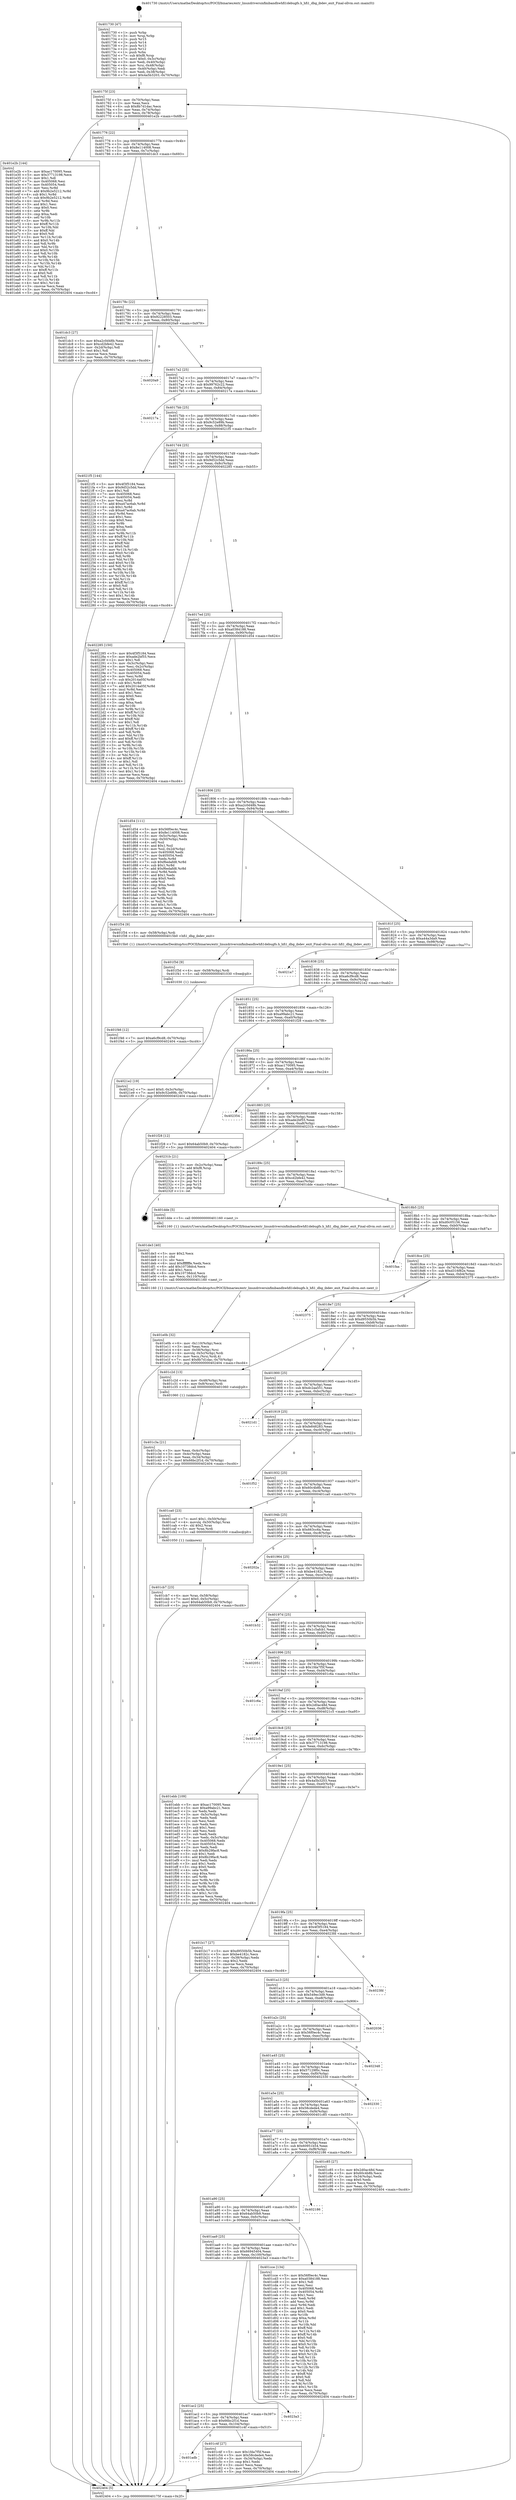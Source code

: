 digraph "0x401730" {
  label = "0x401730 (/mnt/c/Users/mathe/Desktop/tcc/POCII/binaries/extr_linuxdriversinfinibandhwhfi1debugfs.h_hfi1_dbg_ibdev_exit_Final-ollvm.out::main(0))"
  labelloc = "t"
  node[shape=record]

  Entry [label="",width=0.3,height=0.3,shape=circle,fillcolor=black,style=filled]
  "0x40175f" [label="{
     0x40175f [23]\l
     | [instrs]\l
     &nbsp;&nbsp;0x40175f \<+3\>: mov -0x70(%rbp),%eax\l
     &nbsp;&nbsp;0x401762 \<+2\>: mov %eax,%ecx\l
     &nbsp;&nbsp;0x401764 \<+6\>: sub $0x8b7d1dac,%ecx\l
     &nbsp;&nbsp;0x40176a \<+3\>: mov %eax,-0x74(%rbp)\l
     &nbsp;&nbsp;0x40176d \<+3\>: mov %ecx,-0x78(%rbp)\l
     &nbsp;&nbsp;0x401770 \<+6\>: je 0000000000401e2b \<main+0x6fb\>\l
  }"]
  "0x401e2b" [label="{
     0x401e2b [144]\l
     | [instrs]\l
     &nbsp;&nbsp;0x401e2b \<+5\>: mov $0xac170095,%eax\l
     &nbsp;&nbsp;0x401e30 \<+5\>: mov $0x37713198,%ecx\l
     &nbsp;&nbsp;0x401e35 \<+2\>: mov $0x1,%dl\l
     &nbsp;&nbsp;0x401e37 \<+7\>: mov 0x405068,%esi\l
     &nbsp;&nbsp;0x401e3e \<+7\>: mov 0x405054,%edi\l
     &nbsp;&nbsp;0x401e45 \<+3\>: mov %esi,%r8d\l
     &nbsp;&nbsp;0x401e48 \<+7\>: add $0x9b2e5212,%r8d\l
     &nbsp;&nbsp;0x401e4f \<+4\>: sub $0x1,%r8d\l
     &nbsp;&nbsp;0x401e53 \<+7\>: sub $0x9b2e5212,%r8d\l
     &nbsp;&nbsp;0x401e5a \<+4\>: imul %r8d,%esi\l
     &nbsp;&nbsp;0x401e5e \<+3\>: and $0x1,%esi\l
     &nbsp;&nbsp;0x401e61 \<+3\>: cmp $0x0,%esi\l
     &nbsp;&nbsp;0x401e64 \<+4\>: sete %r9b\l
     &nbsp;&nbsp;0x401e68 \<+3\>: cmp $0xa,%edi\l
     &nbsp;&nbsp;0x401e6b \<+4\>: setl %r10b\l
     &nbsp;&nbsp;0x401e6f \<+3\>: mov %r9b,%r11b\l
     &nbsp;&nbsp;0x401e72 \<+4\>: xor $0xff,%r11b\l
     &nbsp;&nbsp;0x401e76 \<+3\>: mov %r10b,%bl\l
     &nbsp;&nbsp;0x401e79 \<+3\>: xor $0xff,%bl\l
     &nbsp;&nbsp;0x401e7c \<+3\>: xor $0x0,%dl\l
     &nbsp;&nbsp;0x401e7f \<+3\>: mov %r11b,%r14b\l
     &nbsp;&nbsp;0x401e82 \<+4\>: and $0x0,%r14b\l
     &nbsp;&nbsp;0x401e86 \<+3\>: and %dl,%r9b\l
     &nbsp;&nbsp;0x401e89 \<+3\>: mov %bl,%r15b\l
     &nbsp;&nbsp;0x401e8c \<+4\>: and $0x0,%r15b\l
     &nbsp;&nbsp;0x401e90 \<+3\>: and %dl,%r10b\l
     &nbsp;&nbsp;0x401e93 \<+3\>: or %r9b,%r14b\l
     &nbsp;&nbsp;0x401e96 \<+3\>: or %r10b,%r15b\l
     &nbsp;&nbsp;0x401e99 \<+3\>: xor %r15b,%r14b\l
     &nbsp;&nbsp;0x401e9c \<+3\>: or %bl,%r11b\l
     &nbsp;&nbsp;0x401e9f \<+4\>: xor $0xff,%r11b\l
     &nbsp;&nbsp;0x401ea3 \<+3\>: or $0x0,%dl\l
     &nbsp;&nbsp;0x401ea6 \<+3\>: and %dl,%r11b\l
     &nbsp;&nbsp;0x401ea9 \<+3\>: or %r11b,%r14b\l
     &nbsp;&nbsp;0x401eac \<+4\>: test $0x1,%r14b\l
     &nbsp;&nbsp;0x401eb0 \<+3\>: cmovne %ecx,%eax\l
     &nbsp;&nbsp;0x401eb3 \<+3\>: mov %eax,-0x70(%rbp)\l
     &nbsp;&nbsp;0x401eb6 \<+5\>: jmp 0000000000402404 \<main+0xcd4\>\l
  }"]
  "0x401776" [label="{
     0x401776 [22]\l
     | [instrs]\l
     &nbsp;&nbsp;0x401776 \<+5\>: jmp 000000000040177b \<main+0x4b\>\l
     &nbsp;&nbsp;0x40177b \<+3\>: mov -0x74(%rbp),%eax\l
     &nbsp;&nbsp;0x40177e \<+5\>: sub $0x8e114008,%eax\l
     &nbsp;&nbsp;0x401783 \<+3\>: mov %eax,-0x7c(%rbp)\l
     &nbsp;&nbsp;0x401786 \<+6\>: je 0000000000401dc3 \<main+0x693\>\l
  }"]
  Exit [label="",width=0.3,height=0.3,shape=circle,fillcolor=black,style=filled,peripheries=2]
  "0x401dc3" [label="{
     0x401dc3 [27]\l
     | [instrs]\l
     &nbsp;&nbsp;0x401dc3 \<+5\>: mov $0xa2c0d48b,%eax\l
     &nbsp;&nbsp;0x401dc8 \<+5\>: mov $0xcd2bfe42,%ecx\l
     &nbsp;&nbsp;0x401dcd \<+3\>: mov -0x2d(%rbp),%dl\l
     &nbsp;&nbsp;0x401dd0 \<+3\>: test $0x1,%dl\l
     &nbsp;&nbsp;0x401dd3 \<+3\>: cmovne %ecx,%eax\l
     &nbsp;&nbsp;0x401dd6 \<+3\>: mov %eax,-0x70(%rbp)\l
     &nbsp;&nbsp;0x401dd9 \<+5\>: jmp 0000000000402404 \<main+0xcd4\>\l
  }"]
  "0x40178c" [label="{
     0x40178c [22]\l
     | [instrs]\l
     &nbsp;&nbsp;0x40178c \<+5\>: jmp 0000000000401791 \<main+0x61\>\l
     &nbsp;&nbsp;0x401791 \<+3\>: mov -0x74(%rbp),%eax\l
     &nbsp;&nbsp;0x401794 \<+5\>: sub $0x92228503,%eax\l
     &nbsp;&nbsp;0x401799 \<+3\>: mov %eax,-0x80(%rbp)\l
     &nbsp;&nbsp;0x40179c \<+6\>: je 00000000004020a9 \<main+0x979\>\l
  }"]
  "0x401f46" [label="{
     0x401f46 [12]\l
     | [instrs]\l
     &nbsp;&nbsp;0x401f46 \<+7\>: movl $0xa6cf9cd8,-0x70(%rbp)\l
     &nbsp;&nbsp;0x401f4d \<+5\>: jmp 0000000000402404 \<main+0xcd4\>\l
  }"]
  "0x4020a9" [label="{
     0x4020a9\l
  }", style=dashed]
  "0x4017a2" [label="{
     0x4017a2 [25]\l
     | [instrs]\l
     &nbsp;&nbsp;0x4017a2 \<+5\>: jmp 00000000004017a7 \<main+0x77\>\l
     &nbsp;&nbsp;0x4017a7 \<+3\>: mov -0x74(%rbp),%eax\l
     &nbsp;&nbsp;0x4017aa \<+5\>: sub $0x99762c22,%eax\l
     &nbsp;&nbsp;0x4017af \<+6\>: mov %eax,-0x84(%rbp)\l
     &nbsp;&nbsp;0x4017b5 \<+6\>: je 000000000040217a \<main+0xa4a\>\l
  }"]
  "0x401f3d" [label="{
     0x401f3d [9]\l
     | [instrs]\l
     &nbsp;&nbsp;0x401f3d \<+4\>: mov -0x58(%rbp),%rdi\l
     &nbsp;&nbsp;0x401f41 \<+5\>: call 0000000000401030 \<free@plt\>\l
     | [calls]\l
     &nbsp;&nbsp;0x401030 \{1\} (unknown)\l
  }"]
  "0x40217a" [label="{
     0x40217a\l
  }", style=dashed]
  "0x4017bb" [label="{
     0x4017bb [25]\l
     | [instrs]\l
     &nbsp;&nbsp;0x4017bb \<+5\>: jmp 00000000004017c0 \<main+0x90\>\l
     &nbsp;&nbsp;0x4017c0 \<+3\>: mov -0x74(%rbp),%eax\l
     &nbsp;&nbsp;0x4017c3 \<+5\>: sub $0x9c52e89b,%eax\l
     &nbsp;&nbsp;0x4017c8 \<+6\>: mov %eax,-0x88(%rbp)\l
     &nbsp;&nbsp;0x4017ce \<+6\>: je 00000000004021f5 \<main+0xac5\>\l
  }"]
  "0x401e0b" [label="{
     0x401e0b [32]\l
     | [instrs]\l
     &nbsp;&nbsp;0x401e0b \<+6\>: mov -0x110(%rbp),%ecx\l
     &nbsp;&nbsp;0x401e11 \<+3\>: imul %eax,%ecx\l
     &nbsp;&nbsp;0x401e14 \<+4\>: mov -0x58(%rbp),%rsi\l
     &nbsp;&nbsp;0x401e18 \<+4\>: movslq -0x5c(%rbp),%rdi\l
     &nbsp;&nbsp;0x401e1c \<+3\>: mov %ecx,(%rsi,%rdi,4)\l
     &nbsp;&nbsp;0x401e1f \<+7\>: movl $0x8b7d1dac,-0x70(%rbp)\l
     &nbsp;&nbsp;0x401e26 \<+5\>: jmp 0000000000402404 \<main+0xcd4\>\l
  }"]
  "0x4021f5" [label="{
     0x4021f5 [144]\l
     | [instrs]\l
     &nbsp;&nbsp;0x4021f5 \<+5\>: mov $0x4f3f5184,%eax\l
     &nbsp;&nbsp;0x4021fa \<+5\>: mov $0x9d52c5dd,%ecx\l
     &nbsp;&nbsp;0x4021ff \<+2\>: mov $0x1,%dl\l
     &nbsp;&nbsp;0x402201 \<+7\>: mov 0x405068,%esi\l
     &nbsp;&nbsp;0x402208 \<+7\>: mov 0x405054,%edi\l
     &nbsp;&nbsp;0x40220f \<+3\>: mov %esi,%r8d\l
     &nbsp;&nbsp;0x402212 \<+7\>: add $0xa47ac6ab,%r8d\l
     &nbsp;&nbsp;0x402219 \<+4\>: sub $0x1,%r8d\l
     &nbsp;&nbsp;0x40221d \<+7\>: sub $0xa47ac6ab,%r8d\l
     &nbsp;&nbsp;0x402224 \<+4\>: imul %r8d,%esi\l
     &nbsp;&nbsp;0x402228 \<+3\>: and $0x1,%esi\l
     &nbsp;&nbsp;0x40222b \<+3\>: cmp $0x0,%esi\l
     &nbsp;&nbsp;0x40222e \<+4\>: sete %r9b\l
     &nbsp;&nbsp;0x402232 \<+3\>: cmp $0xa,%edi\l
     &nbsp;&nbsp;0x402235 \<+4\>: setl %r10b\l
     &nbsp;&nbsp;0x402239 \<+3\>: mov %r9b,%r11b\l
     &nbsp;&nbsp;0x40223c \<+4\>: xor $0xff,%r11b\l
     &nbsp;&nbsp;0x402240 \<+3\>: mov %r10b,%bl\l
     &nbsp;&nbsp;0x402243 \<+3\>: xor $0xff,%bl\l
     &nbsp;&nbsp;0x402246 \<+3\>: xor $0x0,%dl\l
     &nbsp;&nbsp;0x402249 \<+3\>: mov %r11b,%r14b\l
     &nbsp;&nbsp;0x40224c \<+4\>: and $0x0,%r14b\l
     &nbsp;&nbsp;0x402250 \<+3\>: and %dl,%r9b\l
     &nbsp;&nbsp;0x402253 \<+3\>: mov %bl,%r15b\l
     &nbsp;&nbsp;0x402256 \<+4\>: and $0x0,%r15b\l
     &nbsp;&nbsp;0x40225a \<+3\>: and %dl,%r10b\l
     &nbsp;&nbsp;0x40225d \<+3\>: or %r9b,%r14b\l
     &nbsp;&nbsp;0x402260 \<+3\>: or %r10b,%r15b\l
     &nbsp;&nbsp;0x402263 \<+3\>: xor %r15b,%r14b\l
     &nbsp;&nbsp;0x402266 \<+3\>: or %bl,%r11b\l
     &nbsp;&nbsp;0x402269 \<+4\>: xor $0xff,%r11b\l
     &nbsp;&nbsp;0x40226d \<+3\>: or $0x0,%dl\l
     &nbsp;&nbsp;0x402270 \<+3\>: and %dl,%r11b\l
     &nbsp;&nbsp;0x402273 \<+3\>: or %r11b,%r14b\l
     &nbsp;&nbsp;0x402276 \<+4\>: test $0x1,%r14b\l
     &nbsp;&nbsp;0x40227a \<+3\>: cmovne %ecx,%eax\l
     &nbsp;&nbsp;0x40227d \<+3\>: mov %eax,-0x70(%rbp)\l
     &nbsp;&nbsp;0x402280 \<+5\>: jmp 0000000000402404 \<main+0xcd4\>\l
  }"]
  "0x4017d4" [label="{
     0x4017d4 [25]\l
     | [instrs]\l
     &nbsp;&nbsp;0x4017d4 \<+5\>: jmp 00000000004017d9 \<main+0xa9\>\l
     &nbsp;&nbsp;0x4017d9 \<+3\>: mov -0x74(%rbp),%eax\l
     &nbsp;&nbsp;0x4017dc \<+5\>: sub $0x9d52c5dd,%eax\l
     &nbsp;&nbsp;0x4017e1 \<+6\>: mov %eax,-0x8c(%rbp)\l
     &nbsp;&nbsp;0x4017e7 \<+6\>: je 0000000000402285 \<main+0xb55\>\l
  }"]
  "0x401de3" [label="{
     0x401de3 [40]\l
     | [instrs]\l
     &nbsp;&nbsp;0x401de3 \<+5\>: mov $0x2,%ecx\l
     &nbsp;&nbsp;0x401de8 \<+1\>: cltd\l
     &nbsp;&nbsp;0x401de9 \<+2\>: idiv %ecx\l
     &nbsp;&nbsp;0x401deb \<+6\>: imul $0xfffffffe,%edx,%ecx\l
     &nbsp;&nbsp;0x401df1 \<+6\>: add $0x10738dcd,%ecx\l
     &nbsp;&nbsp;0x401df7 \<+3\>: add $0x1,%ecx\l
     &nbsp;&nbsp;0x401dfa \<+6\>: sub $0x10738dcd,%ecx\l
     &nbsp;&nbsp;0x401e00 \<+6\>: mov %ecx,-0x110(%rbp)\l
     &nbsp;&nbsp;0x401e06 \<+5\>: call 0000000000401160 \<next_i\>\l
     | [calls]\l
     &nbsp;&nbsp;0x401160 \{1\} (/mnt/c/Users/mathe/Desktop/tcc/POCII/binaries/extr_linuxdriversinfinibandhwhfi1debugfs.h_hfi1_dbg_ibdev_exit_Final-ollvm.out::next_i)\l
  }"]
  "0x402285" [label="{
     0x402285 [150]\l
     | [instrs]\l
     &nbsp;&nbsp;0x402285 \<+5\>: mov $0x4f3f5184,%eax\l
     &nbsp;&nbsp;0x40228a \<+5\>: mov $0xade2bf55,%ecx\l
     &nbsp;&nbsp;0x40228f \<+2\>: mov $0x1,%dl\l
     &nbsp;&nbsp;0x402291 \<+3\>: mov -0x3c(%rbp),%esi\l
     &nbsp;&nbsp;0x402294 \<+3\>: mov %esi,-0x2c(%rbp)\l
     &nbsp;&nbsp;0x402297 \<+7\>: mov 0x405068,%esi\l
     &nbsp;&nbsp;0x40229e \<+7\>: mov 0x405054,%edi\l
     &nbsp;&nbsp;0x4022a5 \<+3\>: mov %esi,%r8d\l
     &nbsp;&nbsp;0x4022a8 \<+7\>: sub $0x2014a05f,%r8d\l
     &nbsp;&nbsp;0x4022af \<+4\>: sub $0x1,%r8d\l
     &nbsp;&nbsp;0x4022b3 \<+7\>: add $0x2014a05f,%r8d\l
     &nbsp;&nbsp;0x4022ba \<+4\>: imul %r8d,%esi\l
     &nbsp;&nbsp;0x4022be \<+3\>: and $0x1,%esi\l
     &nbsp;&nbsp;0x4022c1 \<+3\>: cmp $0x0,%esi\l
     &nbsp;&nbsp;0x4022c4 \<+4\>: sete %r9b\l
     &nbsp;&nbsp;0x4022c8 \<+3\>: cmp $0xa,%edi\l
     &nbsp;&nbsp;0x4022cb \<+4\>: setl %r10b\l
     &nbsp;&nbsp;0x4022cf \<+3\>: mov %r9b,%r11b\l
     &nbsp;&nbsp;0x4022d2 \<+4\>: xor $0xff,%r11b\l
     &nbsp;&nbsp;0x4022d6 \<+3\>: mov %r10b,%bl\l
     &nbsp;&nbsp;0x4022d9 \<+3\>: xor $0xff,%bl\l
     &nbsp;&nbsp;0x4022dc \<+3\>: xor $0x1,%dl\l
     &nbsp;&nbsp;0x4022df \<+3\>: mov %r11b,%r14b\l
     &nbsp;&nbsp;0x4022e2 \<+4\>: and $0xff,%r14b\l
     &nbsp;&nbsp;0x4022e6 \<+3\>: and %dl,%r9b\l
     &nbsp;&nbsp;0x4022e9 \<+3\>: mov %bl,%r15b\l
     &nbsp;&nbsp;0x4022ec \<+4\>: and $0xff,%r15b\l
     &nbsp;&nbsp;0x4022f0 \<+3\>: and %dl,%r10b\l
     &nbsp;&nbsp;0x4022f3 \<+3\>: or %r9b,%r14b\l
     &nbsp;&nbsp;0x4022f6 \<+3\>: or %r10b,%r15b\l
     &nbsp;&nbsp;0x4022f9 \<+3\>: xor %r15b,%r14b\l
     &nbsp;&nbsp;0x4022fc \<+3\>: or %bl,%r11b\l
     &nbsp;&nbsp;0x4022ff \<+4\>: xor $0xff,%r11b\l
     &nbsp;&nbsp;0x402303 \<+3\>: or $0x1,%dl\l
     &nbsp;&nbsp;0x402306 \<+3\>: and %dl,%r11b\l
     &nbsp;&nbsp;0x402309 \<+3\>: or %r11b,%r14b\l
     &nbsp;&nbsp;0x40230c \<+4\>: test $0x1,%r14b\l
     &nbsp;&nbsp;0x402310 \<+3\>: cmovne %ecx,%eax\l
     &nbsp;&nbsp;0x402313 \<+3\>: mov %eax,-0x70(%rbp)\l
     &nbsp;&nbsp;0x402316 \<+5\>: jmp 0000000000402404 \<main+0xcd4\>\l
  }"]
  "0x4017ed" [label="{
     0x4017ed [25]\l
     | [instrs]\l
     &nbsp;&nbsp;0x4017ed \<+5\>: jmp 00000000004017f2 \<main+0xc2\>\l
     &nbsp;&nbsp;0x4017f2 \<+3\>: mov -0x74(%rbp),%eax\l
     &nbsp;&nbsp;0x4017f5 \<+5\>: sub $0xa0384188,%eax\l
     &nbsp;&nbsp;0x4017fa \<+6\>: mov %eax,-0x90(%rbp)\l
     &nbsp;&nbsp;0x401800 \<+6\>: je 0000000000401d54 \<main+0x624\>\l
  }"]
  "0x401cb7" [label="{
     0x401cb7 [23]\l
     | [instrs]\l
     &nbsp;&nbsp;0x401cb7 \<+4\>: mov %rax,-0x58(%rbp)\l
     &nbsp;&nbsp;0x401cbb \<+7\>: movl $0x0,-0x5c(%rbp)\l
     &nbsp;&nbsp;0x401cc2 \<+7\>: movl $0x64ab50b9,-0x70(%rbp)\l
     &nbsp;&nbsp;0x401cc9 \<+5\>: jmp 0000000000402404 \<main+0xcd4\>\l
  }"]
  "0x401d54" [label="{
     0x401d54 [111]\l
     | [instrs]\l
     &nbsp;&nbsp;0x401d54 \<+5\>: mov $0x56f0ec4c,%eax\l
     &nbsp;&nbsp;0x401d59 \<+5\>: mov $0x8e114008,%ecx\l
     &nbsp;&nbsp;0x401d5e \<+3\>: mov -0x5c(%rbp),%edx\l
     &nbsp;&nbsp;0x401d61 \<+3\>: cmp -0x50(%rbp),%edx\l
     &nbsp;&nbsp;0x401d64 \<+4\>: setl %sil\l
     &nbsp;&nbsp;0x401d68 \<+4\>: and $0x1,%sil\l
     &nbsp;&nbsp;0x401d6c \<+4\>: mov %sil,-0x2d(%rbp)\l
     &nbsp;&nbsp;0x401d70 \<+7\>: mov 0x405068,%edx\l
     &nbsp;&nbsp;0x401d77 \<+7\>: mov 0x405054,%edi\l
     &nbsp;&nbsp;0x401d7e \<+3\>: mov %edx,%r8d\l
     &nbsp;&nbsp;0x401d81 \<+7\>: sub $0xf6edafd8,%r8d\l
     &nbsp;&nbsp;0x401d88 \<+4\>: sub $0x1,%r8d\l
     &nbsp;&nbsp;0x401d8c \<+7\>: add $0xf6edafd8,%r8d\l
     &nbsp;&nbsp;0x401d93 \<+4\>: imul %r8d,%edx\l
     &nbsp;&nbsp;0x401d97 \<+3\>: and $0x1,%edx\l
     &nbsp;&nbsp;0x401d9a \<+3\>: cmp $0x0,%edx\l
     &nbsp;&nbsp;0x401d9d \<+4\>: sete %sil\l
     &nbsp;&nbsp;0x401da1 \<+3\>: cmp $0xa,%edi\l
     &nbsp;&nbsp;0x401da4 \<+4\>: setl %r9b\l
     &nbsp;&nbsp;0x401da8 \<+3\>: mov %sil,%r10b\l
     &nbsp;&nbsp;0x401dab \<+3\>: and %r9b,%r10b\l
     &nbsp;&nbsp;0x401dae \<+3\>: xor %r9b,%sil\l
     &nbsp;&nbsp;0x401db1 \<+3\>: or %sil,%r10b\l
     &nbsp;&nbsp;0x401db4 \<+4\>: test $0x1,%r10b\l
     &nbsp;&nbsp;0x401db8 \<+3\>: cmovne %ecx,%eax\l
     &nbsp;&nbsp;0x401dbb \<+3\>: mov %eax,-0x70(%rbp)\l
     &nbsp;&nbsp;0x401dbe \<+5\>: jmp 0000000000402404 \<main+0xcd4\>\l
  }"]
  "0x401806" [label="{
     0x401806 [25]\l
     | [instrs]\l
     &nbsp;&nbsp;0x401806 \<+5\>: jmp 000000000040180b \<main+0xdb\>\l
     &nbsp;&nbsp;0x40180b \<+3\>: mov -0x74(%rbp),%eax\l
     &nbsp;&nbsp;0x40180e \<+5\>: sub $0xa2c0d48b,%eax\l
     &nbsp;&nbsp;0x401813 \<+6\>: mov %eax,-0x94(%rbp)\l
     &nbsp;&nbsp;0x401819 \<+6\>: je 0000000000401f34 \<main+0x804\>\l
  }"]
  "0x401adb" [label="{
     0x401adb\l
  }", style=dashed]
  "0x401f34" [label="{
     0x401f34 [9]\l
     | [instrs]\l
     &nbsp;&nbsp;0x401f34 \<+4\>: mov -0x58(%rbp),%rdi\l
     &nbsp;&nbsp;0x401f38 \<+5\>: call 00000000004015b0 \<hfi1_dbg_ibdev_exit\>\l
     | [calls]\l
     &nbsp;&nbsp;0x4015b0 \{1\} (/mnt/c/Users/mathe/Desktop/tcc/POCII/binaries/extr_linuxdriversinfinibandhwhfi1debugfs.h_hfi1_dbg_ibdev_exit_Final-ollvm.out::hfi1_dbg_ibdev_exit)\l
  }"]
  "0x40181f" [label="{
     0x40181f [25]\l
     | [instrs]\l
     &nbsp;&nbsp;0x40181f \<+5\>: jmp 0000000000401824 \<main+0xf4\>\l
     &nbsp;&nbsp;0x401824 \<+3\>: mov -0x74(%rbp),%eax\l
     &nbsp;&nbsp;0x401827 \<+5\>: sub $0xa44a3da9,%eax\l
     &nbsp;&nbsp;0x40182c \<+6\>: mov %eax,-0x98(%rbp)\l
     &nbsp;&nbsp;0x401832 \<+6\>: je 00000000004021a7 \<main+0xa77\>\l
  }"]
  "0x401c4f" [label="{
     0x401c4f [27]\l
     | [instrs]\l
     &nbsp;&nbsp;0x401c4f \<+5\>: mov $0x1fda7f5f,%eax\l
     &nbsp;&nbsp;0x401c54 \<+5\>: mov $0x58cdede4,%ecx\l
     &nbsp;&nbsp;0x401c59 \<+3\>: mov -0x34(%rbp),%edx\l
     &nbsp;&nbsp;0x401c5c \<+3\>: cmp $0x1,%edx\l
     &nbsp;&nbsp;0x401c5f \<+3\>: cmovl %ecx,%eax\l
     &nbsp;&nbsp;0x401c62 \<+3\>: mov %eax,-0x70(%rbp)\l
     &nbsp;&nbsp;0x401c65 \<+5\>: jmp 0000000000402404 \<main+0xcd4\>\l
  }"]
  "0x4021a7" [label="{
     0x4021a7\l
  }", style=dashed]
  "0x401838" [label="{
     0x401838 [25]\l
     | [instrs]\l
     &nbsp;&nbsp;0x401838 \<+5\>: jmp 000000000040183d \<main+0x10d\>\l
     &nbsp;&nbsp;0x40183d \<+3\>: mov -0x74(%rbp),%eax\l
     &nbsp;&nbsp;0x401840 \<+5\>: sub $0xa6cf9cd8,%eax\l
     &nbsp;&nbsp;0x401845 \<+6\>: mov %eax,-0x9c(%rbp)\l
     &nbsp;&nbsp;0x40184b \<+6\>: je 00000000004021e2 \<main+0xab2\>\l
  }"]
  "0x401ac2" [label="{
     0x401ac2 [25]\l
     | [instrs]\l
     &nbsp;&nbsp;0x401ac2 \<+5\>: jmp 0000000000401ac7 \<main+0x397\>\l
     &nbsp;&nbsp;0x401ac7 \<+3\>: mov -0x74(%rbp),%eax\l
     &nbsp;&nbsp;0x401aca \<+5\>: sub $0x66bc2f1d,%eax\l
     &nbsp;&nbsp;0x401acf \<+6\>: mov %eax,-0x104(%rbp)\l
     &nbsp;&nbsp;0x401ad5 \<+6\>: je 0000000000401c4f \<main+0x51f\>\l
  }"]
  "0x4021e2" [label="{
     0x4021e2 [19]\l
     | [instrs]\l
     &nbsp;&nbsp;0x4021e2 \<+7\>: movl $0x0,-0x3c(%rbp)\l
     &nbsp;&nbsp;0x4021e9 \<+7\>: movl $0x9c52e89b,-0x70(%rbp)\l
     &nbsp;&nbsp;0x4021f0 \<+5\>: jmp 0000000000402404 \<main+0xcd4\>\l
  }"]
  "0x401851" [label="{
     0x401851 [25]\l
     | [instrs]\l
     &nbsp;&nbsp;0x401851 \<+5\>: jmp 0000000000401856 \<main+0x126\>\l
     &nbsp;&nbsp;0x401856 \<+3\>: mov -0x74(%rbp),%eax\l
     &nbsp;&nbsp;0x401859 \<+5\>: sub $0xa99abc21,%eax\l
     &nbsp;&nbsp;0x40185e \<+6\>: mov %eax,-0xa0(%rbp)\l
     &nbsp;&nbsp;0x401864 \<+6\>: je 0000000000401f28 \<main+0x7f8\>\l
  }"]
  "0x4023a3" [label="{
     0x4023a3\l
  }", style=dashed]
  "0x401f28" [label="{
     0x401f28 [12]\l
     | [instrs]\l
     &nbsp;&nbsp;0x401f28 \<+7\>: movl $0x64ab50b9,-0x70(%rbp)\l
     &nbsp;&nbsp;0x401f2f \<+5\>: jmp 0000000000402404 \<main+0xcd4\>\l
  }"]
  "0x40186a" [label="{
     0x40186a [25]\l
     | [instrs]\l
     &nbsp;&nbsp;0x40186a \<+5\>: jmp 000000000040186f \<main+0x13f\>\l
     &nbsp;&nbsp;0x40186f \<+3\>: mov -0x74(%rbp),%eax\l
     &nbsp;&nbsp;0x401872 \<+5\>: sub $0xac170095,%eax\l
     &nbsp;&nbsp;0x401877 \<+6\>: mov %eax,-0xa4(%rbp)\l
     &nbsp;&nbsp;0x40187d \<+6\>: je 0000000000402354 \<main+0xc24\>\l
  }"]
  "0x401aa9" [label="{
     0x401aa9 [25]\l
     | [instrs]\l
     &nbsp;&nbsp;0x401aa9 \<+5\>: jmp 0000000000401aae \<main+0x37e\>\l
     &nbsp;&nbsp;0x401aae \<+3\>: mov -0x74(%rbp),%eax\l
     &nbsp;&nbsp;0x401ab1 \<+5\>: sub $0x66945404,%eax\l
     &nbsp;&nbsp;0x401ab6 \<+6\>: mov %eax,-0x100(%rbp)\l
     &nbsp;&nbsp;0x401abc \<+6\>: je 00000000004023a3 \<main+0xc73\>\l
  }"]
  "0x402354" [label="{
     0x402354\l
  }", style=dashed]
  "0x401883" [label="{
     0x401883 [25]\l
     | [instrs]\l
     &nbsp;&nbsp;0x401883 \<+5\>: jmp 0000000000401888 \<main+0x158\>\l
     &nbsp;&nbsp;0x401888 \<+3\>: mov -0x74(%rbp),%eax\l
     &nbsp;&nbsp;0x40188b \<+5\>: sub $0xade2bf55,%eax\l
     &nbsp;&nbsp;0x401890 \<+6\>: mov %eax,-0xa8(%rbp)\l
     &nbsp;&nbsp;0x401896 \<+6\>: je 000000000040231b \<main+0xbeb\>\l
  }"]
  "0x401cce" [label="{
     0x401cce [134]\l
     | [instrs]\l
     &nbsp;&nbsp;0x401cce \<+5\>: mov $0x56f0ec4c,%eax\l
     &nbsp;&nbsp;0x401cd3 \<+5\>: mov $0xa0384188,%ecx\l
     &nbsp;&nbsp;0x401cd8 \<+2\>: mov $0x1,%dl\l
     &nbsp;&nbsp;0x401cda \<+2\>: xor %esi,%esi\l
     &nbsp;&nbsp;0x401cdc \<+7\>: mov 0x405068,%edi\l
     &nbsp;&nbsp;0x401ce3 \<+8\>: mov 0x405054,%r8d\l
     &nbsp;&nbsp;0x401ceb \<+3\>: sub $0x1,%esi\l
     &nbsp;&nbsp;0x401cee \<+3\>: mov %edi,%r9d\l
     &nbsp;&nbsp;0x401cf1 \<+3\>: add %esi,%r9d\l
     &nbsp;&nbsp;0x401cf4 \<+4\>: imul %r9d,%edi\l
     &nbsp;&nbsp;0x401cf8 \<+3\>: and $0x1,%edi\l
     &nbsp;&nbsp;0x401cfb \<+3\>: cmp $0x0,%edi\l
     &nbsp;&nbsp;0x401cfe \<+4\>: sete %r10b\l
     &nbsp;&nbsp;0x401d02 \<+4\>: cmp $0xa,%r8d\l
     &nbsp;&nbsp;0x401d06 \<+4\>: setl %r11b\l
     &nbsp;&nbsp;0x401d0a \<+3\>: mov %r10b,%bl\l
     &nbsp;&nbsp;0x401d0d \<+3\>: xor $0xff,%bl\l
     &nbsp;&nbsp;0x401d10 \<+3\>: mov %r11b,%r14b\l
     &nbsp;&nbsp;0x401d13 \<+4\>: xor $0xff,%r14b\l
     &nbsp;&nbsp;0x401d17 \<+3\>: xor $0x0,%dl\l
     &nbsp;&nbsp;0x401d1a \<+3\>: mov %bl,%r15b\l
     &nbsp;&nbsp;0x401d1d \<+4\>: and $0x0,%r15b\l
     &nbsp;&nbsp;0x401d21 \<+3\>: and %dl,%r10b\l
     &nbsp;&nbsp;0x401d24 \<+3\>: mov %r14b,%r12b\l
     &nbsp;&nbsp;0x401d27 \<+4\>: and $0x0,%r12b\l
     &nbsp;&nbsp;0x401d2b \<+3\>: and %dl,%r11b\l
     &nbsp;&nbsp;0x401d2e \<+3\>: or %r10b,%r15b\l
     &nbsp;&nbsp;0x401d31 \<+3\>: or %r11b,%r12b\l
     &nbsp;&nbsp;0x401d34 \<+3\>: xor %r12b,%r15b\l
     &nbsp;&nbsp;0x401d37 \<+3\>: or %r14b,%bl\l
     &nbsp;&nbsp;0x401d3a \<+3\>: xor $0xff,%bl\l
     &nbsp;&nbsp;0x401d3d \<+3\>: or $0x0,%dl\l
     &nbsp;&nbsp;0x401d40 \<+2\>: and %dl,%bl\l
     &nbsp;&nbsp;0x401d42 \<+3\>: or %bl,%r15b\l
     &nbsp;&nbsp;0x401d45 \<+4\>: test $0x1,%r15b\l
     &nbsp;&nbsp;0x401d49 \<+3\>: cmovne %ecx,%eax\l
     &nbsp;&nbsp;0x401d4c \<+3\>: mov %eax,-0x70(%rbp)\l
     &nbsp;&nbsp;0x401d4f \<+5\>: jmp 0000000000402404 \<main+0xcd4\>\l
  }"]
  "0x40231b" [label="{
     0x40231b [21]\l
     | [instrs]\l
     &nbsp;&nbsp;0x40231b \<+3\>: mov -0x2c(%rbp),%eax\l
     &nbsp;&nbsp;0x40231e \<+7\>: add $0xf8,%rsp\l
     &nbsp;&nbsp;0x402325 \<+1\>: pop %rbx\l
     &nbsp;&nbsp;0x402326 \<+2\>: pop %r12\l
     &nbsp;&nbsp;0x402328 \<+2\>: pop %r13\l
     &nbsp;&nbsp;0x40232a \<+2\>: pop %r14\l
     &nbsp;&nbsp;0x40232c \<+2\>: pop %r15\l
     &nbsp;&nbsp;0x40232e \<+1\>: pop %rbp\l
     &nbsp;&nbsp;0x40232f \<+1\>: ret\l
  }"]
  "0x40189c" [label="{
     0x40189c [25]\l
     | [instrs]\l
     &nbsp;&nbsp;0x40189c \<+5\>: jmp 00000000004018a1 \<main+0x171\>\l
     &nbsp;&nbsp;0x4018a1 \<+3\>: mov -0x74(%rbp),%eax\l
     &nbsp;&nbsp;0x4018a4 \<+5\>: sub $0xcd2bfe42,%eax\l
     &nbsp;&nbsp;0x4018a9 \<+6\>: mov %eax,-0xac(%rbp)\l
     &nbsp;&nbsp;0x4018af \<+6\>: je 0000000000401dde \<main+0x6ae\>\l
  }"]
  "0x401a90" [label="{
     0x401a90 [25]\l
     | [instrs]\l
     &nbsp;&nbsp;0x401a90 \<+5\>: jmp 0000000000401a95 \<main+0x365\>\l
     &nbsp;&nbsp;0x401a95 \<+3\>: mov -0x74(%rbp),%eax\l
     &nbsp;&nbsp;0x401a98 \<+5\>: sub $0x64ab50b9,%eax\l
     &nbsp;&nbsp;0x401a9d \<+6\>: mov %eax,-0xfc(%rbp)\l
     &nbsp;&nbsp;0x401aa3 \<+6\>: je 0000000000401cce \<main+0x59e\>\l
  }"]
  "0x401dde" [label="{
     0x401dde [5]\l
     | [instrs]\l
     &nbsp;&nbsp;0x401dde \<+5\>: call 0000000000401160 \<next_i\>\l
     | [calls]\l
     &nbsp;&nbsp;0x401160 \{1\} (/mnt/c/Users/mathe/Desktop/tcc/POCII/binaries/extr_linuxdriversinfinibandhwhfi1debugfs.h_hfi1_dbg_ibdev_exit_Final-ollvm.out::next_i)\l
  }"]
  "0x4018b5" [label="{
     0x4018b5 [25]\l
     | [instrs]\l
     &nbsp;&nbsp;0x4018b5 \<+5\>: jmp 00000000004018ba \<main+0x18a\>\l
     &nbsp;&nbsp;0x4018ba \<+3\>: mov -0x74(%rbp),%eax\l
     &nbsp;&nbsp;0x4018bd \<+5\>: sub $0xd0c05156,%eax\l
     &nbsp;&nbsp;0x4018c2 \<+6\>: mov %eax,-0xb0(%rbp)\l
     &nbsp;&nbsp;0x4018c8 \<+6\>: je 0000000000401faa \<main+0x87a\>\l
  }"]
  "0x402186" [label="{
     0x402186\l
  }", style=dashed]
  "0x401faa" [label="{
     0x401faa\l
  }", style=dashed]
  "0x4018ce" [label="{
     0x4018ce [25]\l
     | [instrs]\l
     &nbsp;&nbsp;0x4018ce \<+5\>: jmp 00000000004018d3 \<main+0x1a3\>\l
     &nbsp;&nbsp;0x4018d3 \<+3\>: mov -0x74(%rbp),%eax\l
     &nbsp;&nbsp;0x4018d6 \<+5\>: sub $0xd316f82e,%eax\l
     &nbsp;&nbsp;0x4018db \<+6\>: mov %eax,-0xb4(%rbp)\l
     &nbsp;&nbsp;0x4018e1 \<+6\>: je 0000000000402375 \<main+0xc45\>\l
  }"]
  "0x401a77" [label="{
     0x401a77 [25]\l
     | [instrs]\l
     &nbsp;&nbsp;0x401a77 \<+5\>: jmp 0000000000401a7c \<main+0x34c\>\l
     &nbsp;&nbsp;0x401a7c \<+3\>: mov -0x74(%rbp),%eax\l
     &nbsp;&nbsp;0x401a7f \<+5\>: sub $0x60951b54,%eax\l
     &nbsp;&nbsp;0x401a84 \<+6\>: mov %eax,-0xf8(%rbp)\l
     &nbsp;&nbsp;0x401a8a \<+6\>: je 0000000000402186 \<main+0xa56\>\l
  }"]
  "0x402375" [label="{
     0x402375\l
  }", style=dashed]
  "0x4018e7" [label="{
     0x4018e7 [25]\l
     | [instrs]\l
     &nbsp;&nbsp;0x4018e7 \<+5\>: jmp 00000000004018ec \<main+0x1bc\>\l
     &nbsp;&nbsp;0x4018ec \<+3\>: mov -0x74(%rbp),%eax\l
     &nbsp;&nbsp;0x4018ef \<+5\>: sub $0xd9550b5b,%eax\l
     &nbsp;&nbsp;0x4018f4 \<+6\>: mov %eax,-0xb8(%rbp)\l
     &nbsp;&nbsp;0x4018fa \<+6\>: je 0000000000401c2d \<main+0x4fd\>\l
  }"]
  "0x401c85" [label="{
     0x401c85 [27]\l
     | [instrs]\l
     &nbsp;&nbsp;0x401c85 \<+5\>: mov $0x2d0ac48d,%eax\l
     &nbsp;&nbsp;0x401c8a \<+5\>: mov $0x60c4b8b,%ecx\l
     &nbsp;&nbsp;0x401c8f \<+3\>: mov -0x34(%rbp),%edx\l
     &nbsp;&nbsp;0x401c92 \<+3\>: cmp $0x0,%edx\l
     &nbsp;&nbsp;0x401c95 \<+3\>: cmove %ecx,%eax\l
     &nbsp;&nbsp;0x401c98 \<+3\>: mov %eax,-0x70(%rbp)\l
     &nbsp;&nbsp;0x401c9b \<+5\>: jmp 0000000000402404 \<main+0xcd4\>\l
  }"]
  "0x401c2d" [label="{
     0x401c2d [13]\l
     | [instrs]\l
     &nbsp;&nbsp;0x401c2d \<+4\>: mov -0x48(%rbp),%rax\l
     &nbsp;&nbsp;0x401c31 \<+4\>: mov 0x8(%rax),%rdi\l
     &nbsp;&nbsp;0x401c35 \<+5\>: call 0000000000401060 \<atoi@plt\>\l
     | [calls]\l
     &nbsp;&nbsp;0x401060 \{1\} (unknown)\l
  }"]
  "0x401900" [label="{
     0x401900 [25]\l
     | [instrs]\l
     &nbsp;&nbsp;0x401900 \<+5\>: jmp 0000000000401905 \<main+0x1d5\>\l
     &nbsp;&nbsp;0x401905 \<+3\>: mov -0x74(%rbp),%eax\l
     &nbsp;&nbsp;0x401908 \<+5\>: sub $0xdc2aa551,%eax\l
     &nbsp;&nbsp;0x40190d \<+6\>: mov %eax,-0xbc(%rbp)\l
     &nbsp;&nbsp;0x401913 \<+6\>: je 00000000004021d1 \<main+0xaa1\>\l
  }"]
  "0x401a5e" [label="{
     0x401a5e [25]\l
     | [instrs]\l
     &nbsp;&nbsp;0x401a5e \<+5\>: jmp 0000000000401a63 \<main+0x333\>\l
     &nbsp;&nbsp;0x401a63 \<+3\>: mov -0x74(%rbp),%eax\l
     &nbsp;&nbsp;0x401a66 \<+5\>: sub $0x58cdede4,%eax\l
     &nbsp;&nbsp;0x401a6b \<+6\>: mov %eax,-0xf4(%rbp)\l
     &nbsp;&nbsp;0x401a71 \<+6\>: je 0000000000401c85 \<main+0x555\>\l
  }"]
  "0x4021d1" [label="{
     0x4021d1\l
  }", style=dashed]
  "0x401919" [label="{
     0x401919 [25]\l
     | [instrs]\l
     &nbsp;&nbsp;0x401919 \<+5\>: jmp 000000000040191e \<main+0x1ee\>\l
     &nbsp;&nbsp;0x40191e \<+3\>: mov -0x74(%rbp),%eax\l
     &nbsp;&nbsp;0x401921 \<+5\>: sub $0xfe848283,%eax\l
     &nbsp;&nbsp;0x401926 \<+6\>: mov %eax,-0xc0(%rbp)\l
     &nbsp;&nbsp;0x40192c \<+6\>: je 0000000000401f52 \<main+0x822\>\l
  }"]
  "0x402330" [label="{
     0x402330\l
  }", style=dashed]
  "0x401f52" [label="{
     0x401f52\l
  }", style=dashed]
  "0x401932" [label="{
     0x401932 [25]\l
     | [instrs]\l
     &nbsp;&nbsp;0x401932 \<+5\>: jmp 0000000000401937 \<main+0x207\>\l
     &nbsp;&nbsp;0x401937 \<+3\>: mov -0x74(%rbp),%eax\l
     &nbsp;&nbsp;0x40193a \<+5\>: sub $0x60c4b8b,%eax\l
     &nbsp;&nbsp;0x40193f \<+6\>: mov %eax,-0xc4(%rbp)\l
     &nbsp;&nbsp;0x401945 \<+6\>: je 0000000000401ca0 \<main+0x570\>\l
  }"]
  "0x401a45" [label="{
     0x401a45 [25]\l
     | [instrs]\l
     &nbsp;&nbsp;0x401a45 \<+5\>: jmp 0000000000401a4a \<main+0x31a\>\l
     &nbsp;&nbsp;0x401a4a \<+3\>: mov -0x74(%rbp),%eax\l
     &nbsp;&nbsp;0x401a4d \<+5\>: sub $0x57129f0c,%eax\l
     &nbsp;&nbsp;0x401a52 \<+6\>: mov %eax,-0xf0(%rbp)\l
     &nbsp;&nbsp;0x401a58 \<+6\>: je 0000000000402330 \<main+0xc00\>\l
  }"]
  "0x401ca0" [label="{
     0x401ca0 [23]\l
     | [instrs]\l
     &nbsp;&nbsp;0x401ca0 \<+7\>: movl $0x1,-0x50(%rbp)\l
     &nbsp;&nbsp;0x401ca7 \<+4\>: movslq -0x50(%rbp),%rax\l
     &nbsp;&nbsp;0x401cab \<+4\>: shl $0x2,%rax\l
     &nbsp;&nbsp;0x401caf \<+3\>: mov %rax,%rdi\l
     &nbsp;&nbsp;0x401cb2 \<+5\>: call 0000000000401050 \<malloc@plt\>\l
     | [calls]\l
     &nbsp;&nbsp;0x401050 \{1\} (unknown)\l
  }"]
  "0x40194b" [label="{
     0x40194b [25]\l
     | [instrs]\l
     &nbsp;&nbsp;0x40194b \<+5\>: jmp 0000000000401950 \<main+0x220\>\l
     &nbsp;&nbsp;0x401950 \<+3\>: mov -0x74(%rbp),%eax\l
     &nbsp;&nbsp;0x401953 \<+5\>: sub $0x663cc6a,%eax\l
     &nbsp;&nbsp;0x401958 \<+6\>: mov %eax,-0xc8(%rbp)\l
     &nbsp;&nbsp;0x40195e \<+6\>: je 000000000040202a \<main+0x8fa\>\l
  }"]
  "0x402348" [label="{
     0x402348\l
  }", style=dashed]
  "0x40202a" [label="{
     0x40202a\l
  }", style=dashed]
  "0x401964" [label="{
     0x401964 [25]\l
     | [instrs]\l
     &nbsp;&nbsp;0x401964 \<+5\>: jmp 0000000000401969 \<main+0x239\>\l
     &nbsp;&nbsp;0x401969 \<+3\>: mov -0x74(%rbp),%eax\l
     &nbsp;&nbsp;0x40196c \<+5\>: sub $0xbe4182c,%eax\l
     &nbsp;&nbsp;0x401971 \<+6\>: mov %eax,-0xcc(%rbp)\l
     &nbsp;&nbsp;0x401977 \<+6\>: je 0000000000401b32 \<main+0x402\>\l
  }"]
  "0x401a2c" [label="{
     0x401a2c [25]\l
     | [instrs]\l
     &nbsp;&nbsp;0x401a2c \<+5\>: jmp 0000000000401a31 \<main+0x301\>\l
     &nbsp;&nbsp;0x401a31 \<+3\>: mov -0x74(%rbp),%eax\l
     &nbsp;&nbsp;0x401a34 \<+5\>: sub $0x56f0ec4c,%eax\l
     &nbsp;&nbsp;0x401a39 \<+6\>: mov %eax,-0xec(%rbp)\l
     &nbsp;&nbsp;0x401a3f \<+6\>: je 0000000000402348 \<main+0xc18\>\l
  }"]
  "0x401b32" [label="{
     0x401b32\l
  }", style=dashed]
  "0x40197d" [label="{
     0x40197d [25]\l
     | [instrs]\l
     &nbsp;&nbsp;0x40197d \<+5\>: jmp 0000000000401982 \<main+0x252\>\l
     &nbsp;&nbsp;0x401982 \<+3\>: mov -0x74(%rbp),%eax\l
     &nbsp;&nbsp;0x401985 \<+5\>: sub $0x1c5afcb1,%eax\l
     &nbsp;&nbsp;0x40198a \<+6\>: mov %eax,-0xd0(%rbp)\l
     &nbsp;&nbsp;0x401990 \<+6\>: je 0000000000402051 \<main+0x921\>\l
  }"]
  "0x402036" [label="{
     0x402036\l
  }", style=dashed]
  "0x402051" [label="{
     0x402051\l
  }", style=dashed]
  "0x401996" [label="{
     0x401996 [25]\l
     | [instrs]\l
     &nbsp;&nbsp;0x401996 \<+5\>: jmp 000000000040199b \<main+0x26b\>\l
     &nbsp;&nbsp;0x40199b \<+3\>: mov -0x74(%rbp),%eax\l
     &nbsp;&nbsp;0x40199e \<+5\>: sub $0x1fda7f5f,%eax\l
     &nbsp;&nbsp;0x4019a3 \<+6\>: mov %eax,-0xd4(%rbp)\l
     &nbsp;&nbsp;0x4019a9 \<+6\>: je 0000000000401c6a \<main+0x53a\>\l
  }"]
  "0x401a13" [label="{
     0x401a13 [25]\l
     | [instrs]\l
     &nbsp;&nbsp;0x401a13 \<+5\>: jmp 0000000000401a18 \<main+0x2e8\>\l
     &nbsp;&nbsp;0x401a18 \<+3\>: mov -0x74(%rbp),%eax\l
     &nbsp;&nbsp;0x401a1b \<+5\>: sub $0x549ec3d9,%eax\l
     &nbsp;&nbsp;0x401a20 \<+6\>: mov %eax,-0xe8(%rbp)\l
     &nbsp;&nbsp;0x401a26 \<+6\>: je 0000000000402036 \<main+0x906\>\l
  }"]
  "0x401c6a" [label="{
     0x401c6a\l
  }", style=dashed]
  "0x4019af" [label="{
     0x4019af [25]\l
     | [instrs]\l
     &nbsp;&nbsp;0x4019af \<+5\>: jmp 00000000004019b4 \<main+0x284\>\l
     &nbsp;&nbsp;0x4019b4 \<+3\>: mov -0x74(%rbp),%eax\l
     &nbsp;&nbsp;0x4019b7 \<+5\>: sub $0x2d0ac48d,%eax\l
     &nbsp;&nbsp;0x4019bc \<+6\>: mov %eax,-0xd8(%rbp)\l
     &nbsp;&nbsp;0x4019c2 \<+6\>: je 00000000004021c5 \<main+0xa95\>\l
  }"]
  "0x4023fd" [label="{
     0x4023fd\l
  }", style=dashed]
  "0x4021c5" [label="{
     0x4021c5\l
  }", style=dashed]
  "0x4019c8" [label="{
     0x4019c8 [25]\l
     | [instrs]\l
     &nbsp;&nbsp;0x4019c8 \<+5\>: jmp 00000000004019cd \<main+0x29d\>\l
     &nbsp;&nbsp;0x4019cd \<+3\>: mov -0x74(%rbp),%eax\l
     &nbsp;&nbsp;0x4019d0 \<+5\>: sub $0x37713198,%eax\l
     &nbsp;&nbsp;0x4019d5 \<+6\>: mov %eax,-0xdc(%rbp)\l
     &nbsp;&nbsp;0x4019db \<+6\>: je 0000000000401ebb \<main+0x78b\>\l
  }"]
  "0x401c3a" [label="{
     0x401c3a [21]\l
     | [instrs]\l
     &nbsp;&nbsp;0x401c3a \<+3\>: mov %eax,-0x4c(%rbp)\l
     &nbsp;&nbsp;0x401c3d \<+3\>: mov -0x4c(%rbp),%eax\l
     &nbsp;&nbsp;0x401c40 \<+3\>: mov %eax,-0x34(%rbp)\l
     &nbsp;&nbsp;0x401c43 \<+7\>: movl $0x66bc2f1d,-0x70(%rbp)\l
     &nbsp;&nbsp;0x401c4a \<+5\>: jmp 0000000000402404 \<main+0xcd4\>\l
  }"]
  "0x401ebb" [label="{
     0x401ebb [109]\l
     | [instrs]\l
     &nbsp;&nbsp;0x401ebb \<+5\>: mov $0xac170095,%eax\l
     &nbsp;&nbsp;0x401ec0 \<+5\>: mov $0xa99abc21,%ecx\l
     &nbsp;&nbsp;0x401ec5 \<+2\>: xor %edx,%edx\l
     &nbsp;&nbsp;0x401ec7 \<+3\>: mov -0x5c(%rbp),%esi\l
     &nbsp;&nbsp;0x401eca \<+2\>: mov %edx,%edi\l
     &nbsp;&nbsp;0x401ecc \<+2\>: sub %esi,%edi\l
     &nbsp;&nbsp;0x401ece \<+2\>: mov %edx,%esi\l
     &nbsp;&nbsp;0x401ed0 \<+3\>: sub $0x1,%esi\l
     &nbsp;&nbsp;0x401ed3 \<+2\>: add %esi,%edi\l
     &nbsp;&nbsp;0x401ed5 \<+2\>: sub %edi,%edx\l
     &nbsp;&nbsp;0x401ed7 \<+3\>: mov %edx,-0x5c(%rbp)\l
     &nbsp;&nbsp;0x401eda \<+7\>: mov 0x405068,%edx\l
     &nbsp;&nbsp;0x401ee1 \<+7\>: mov 0x405054,%esi\l
     &nbsp;&nbsp;0x401ee8 \<+2\>: mov %edx,%edi\l
     &nbsp;&nbsp;0x401eea \<+6\>: sub $0x8b29fac8,%edi\l
     &nbsp;&nbsp;0x401ef0 \<+3\>: sub $0x1,%edi\l
     &nbsp;&nbsp;0x401ef3 \<+6\>: add $0x8b29fac8,%edi\l
     &nbsp;&nbsp;0x401ef9 \<+3\>: imul %edi,%edx\l
     &nbsp;&nbsp;0x401efc \<+3\>: and $0x1,%edx\l
     &nbsp;&nbsp;0x401eff \<+3\>: cmp $0x0,%edx\l
     &nbsp;&nbsp;0x401f02 \<+4\>: sete %r8b\l
     &nbsp;&nbsp;0x401f06 \<+3\>: cmp $0xa,%esi\l
     &nbsp;&nbsp;0x401f09 \<+4\>: setl %r9b\l
     &nbsp;&nbsp;0x401f0d \<+3\>: mov %r8b,%r10b\l
     &nbsp;&nbsp;0x401f10 \<+3\>: and %r9b,%r10b\l
     &nbsp;&nbsp;0x401f13 \<+3\>: xor %r9b,%r8b\l
     &nbsp;&nbsp;0x401f16 \<+3\>: or %r8b,%r10b\l
     &nbsp;&nbsp;0x401f19 \<+4\>: test $0x1,%r10b\l
     &nbsp;&nbsp;0x401f1d \<+3\>: cmovne %ecx,%eax\l
     &nbsp;&nbsp;0x401f20 \<+3\>: mov %eax,-0x70(%rbp)\l
     &nbsp;&nbsp;0x401f23 \<+5\>: jmp 0000000000402404 \<main+0xcd4\>\l
  }"]
  "0x4019e1" [label="{
     0x4019e1 [25]\l
     | [instrs]\l
     &nbsp;&nbsp;0x4019e1 \<+5\>: jmp 00000000004019e6 \<main+0x2b6\>\l
     &nbsp;&nbsp;0x4019e6 \<+3\>: mov -0x74(%rbp),%eax\l
     &nbsp;&nbsp;0x4019e9 \<+5\>: sub $0x4a5b3203,%eax\l
     &nbsp;&nbsp;0x4019ee \<+6\>: mov %eax,-0xe0(%rbp)\l
     &nbsp;&nbsp;0x4019f4 \<+6\>: je 0000000000401b17 \<main+0x3e7\>\l
  }"]
  "0x401730" [label="{
     0x401730 [47]\l
     | [instrs]\l
     &nbsp;&nbsp;0x401730 \<+1\>: push %rbp\l
     &nbsp;&nbsp;0x401731 \<+3\>: mov %rsp,%rbp\l
     &nbsp;&nbsp;0x401734 \<+2\>: push %r15\l
     &nbsp;&nbsp;0x401736 \<+2\>: push %r14\l
     &nbsp;&nbsp;0x401738 \<+2\>: push %r13\l
     &nbsp;&nbsp;0x40173a \<+2\>: push %r12\l
     &nbsp;&nbsp;0x40173c \<+1\>: push %rbx\l
     &nbsp;&nbsp;0x40173d \<+7\>: sub $0xf8,%rsp\l
     &nbsp;&nbsp;0x401744 \<+7\>: movl $0x0,-0x3c(%rbp)\l
     &nbsp;&nbsp;0x40174b \<+3\>: mov %edi,-0x40(%rbp)\l
     &nbsp;&nbsp;0x40174e \<+4\>: mov %rsi,-0x48(%rbp)\l
     &nbsp;&nbsp;0x401752 \<+3\>: mov -0x40(%rbp),%edi\l
     &nbsp;&nbsp;0x401755 \<+3\>: mov %edi,-0x38(%rbp)\l
     &nbsp;&nbsp;0x401758 \<+7\>: movl $0x4a5b3203,-0x70(%rbp)\l
  }"]
  "0x401b17" [label="{
     0x401b17 [27]\l
     | [instrs]\l
     &nbsp;&nbsp;0x401b17 \<+5\>: mov $0xd9550b5b,%eax\l
     &nbsp;&nbsp;0x401b1c \<+5\>: mov $0xbe4182c,%ecx\l
     &nbsp;&nbsp;0x401b21 \<+3\>: mov -0x38(%rbp),%edx\l
     &nbsp;&nbsp;0x401b24 \<+3\>: cmp $0x2,%edx\l
     &nbsp;&nbsp;0x401b27 \<+3\>: cmovne %ecx,%eax\l
     &nbsp;&nbsp;0x401b2a \<+3\>: mov %eax,-0x70(%rbp)\l
     &nbsp;&nbsp;0x401b2d \<+5\>: jmp 0000000000402404 \<main+0xcd4\>\l
  }"]
  "0x4019fa" [label="{
     0x4019fa [25]\l
     | [instrs]\l
     &nbsp;&nbsp;0x4019fa \<+5\>: jmp 00000000004019ff \<main+0x2cf\>\l
     &nbsp;&nbsp;0x4019ff \<+3\>: mov -0x74(%rbp),%eax\l
     &nbsp;&nbsp;0x401a02 \<+5\>: sub $0x4f3f5184,%eax\l
     &nbsp;&nbsp;0x401a07 \<+6\>: mov %eax,-0xe4(%rbp)\l
     &nbsp;&nbsp;0x401a0d \<+6\>: je 00000000004023fd \<main+0xccd\>\l
  }"]
  "0x402404" [label="{
     0x402404 [5]\l
     | [instrs]\l
     &nbsp;&nbsp;0x402404 \<+5\>: jmp 000000000040175f \<main+0x2f\>\l
  }"]
  Entry -> "0x401730" [label=" 1"]
  "0x40175f" -> "0x401e2b" [label=" 1"]
  "0x40175f" -> "0x401776" [label=" 19"]
  "0x40231b" -> Exit [label=" 1"]
  "0x401776" -> "0x401dc3" [label=" 2"]
  "0x401776" -> "0x40178c" [label=" 17"]
  "0x402285" -> "0x402404" [label=" 1"]
  "0x40178c" -> "0x4020a9" [label=" 0"]
  "0x40178c" -> "0x4017a2" [label=" 17"]
  "0x4021f5" -> "0x402404" [label=" 1"]
  "0x4017a2" -> "0x40217a" [label=" 0"]
  "0x4017a2" -> "0x4017bb" [label=" 17"]
  "0x4021e2" -> "0x402404" [label=" 1"]
  "0x4017bb" -> "0x4021f5" [label=" 1"]
  "0x4017bb" -> "0x4017d4" [label=" 16"]
  "0x401f46" -> "0x402404" [label=" 1"]
  "0x4017d4" -> "0x402285" [label=" 1"]
  "0x4017d4" -> "0x4017ed" [label=" 15"]
  "0x401f3d" -> "0x401f46" [label=" 1"]
  "0x4017ed" -> "0x401d54" [label=" 2"]
  "0x4017ed" -> "0x401806" [label=" 13"]
  "0x401f34" -> "0x401f3d" [label=" 1"]
  "0x401806" -> "0x401f34" [label=" 1"]
  "0x401806" -> "0x40181f" [label=" 12"]
  "0x401f28" -> "0x402404" [label=" 1"]
  "0x40181f" -> "0x4021a7" [label=" 0"]
  "0x40181f" -> "0x401838" [label=" 12"]
  "0x401ebb" -> "0x402404" [label=" 1"]
  "0x401838" -> "0x4021e2" [label=" 1"]
  "0x401838" -> "0x401851" [label=" 11"]
  "0x401e0b" -> "0x402404" [label=" 1"]
  "0x401851" -> "0x401f28" [label=" 1"]
  "0x401851" -> "0x40186a" [label=" 10"]
  "0x401de3" -> "0x401e0b" [label=" 1"]
  "0x40186a" -> "0x402354" [label=" 0"]
  "0x40186a" -> "0x401883" [label=" 10"]
  "0x401dc3" -> "0x402404" [label=" 2"]
  "0x401883" -> "0x40231b" [label=" 1"]
  "0x401883" -> "0x40189c" [label=" 9"]
  "0x401d54" -> "0x402404" [label=" 2"]
  "0x40189c" -> "0x401dde" [label=" 1"]
  "0x40189c" -> "0x4018b5" [label=" 8"]
  "0x401cb7" -> "0x402404" [label=" 1"]
  "0x4018b5" -> "0x401faa" [label=" 0"]
  "0x4018b5" -> "0x4018ce" [label=" 8"]
  "0x401ca0" -> "0x401cb7" [label=" 1"]
  "0x4018ce" -> "0x402375" [label=" 0"]
  "0x4018ce" -> "0x4018e7" [label=" 8"]
  "0x401c4f" -> "0x402404" [label=" 1"]
  "0x4018e7" -> "0x401c2d" [label=" 1"]
  "0x4018e7" -> "0x401900" [label=" 7"]
  "0x401ac2" -> "0x401adb" [label=" 0"]
  "0x401900" -> "0x4021d1" [label=" 0"]
  "0x401900" -> "0x401919" [label=" 7"]
  "0x401e2b" -> "0x402404" [label=" 1"]
  "0x401919" -> "0x401f52" [label=" 0"]
  "0x401919" -> "0x401932" [label=" 7"]
  "0x401aa9" -> "0x401ac2" [label=" 1"]
  "0x401932" -> "0x401ca0" [label=" 1"]
  "0x401932" -> "0x40194b" [label=" 6"]
  "0x401dde" -> "0x401de3" [label=" 1"]
  "0x40194b" -> "0x40202a" [label=" 0"]
  "0x40194b" -> "0x401964" [label=" 6"]
  "0x401a90" -> "0x401aa9" [label=" 1"]
  "0x401964" -> "0x401b32" [label=" 0"]
  "0x401964" -> "0x40197d" [label=" 6"]
  "0x401cce" -> "0x402404" [label=" 2"]
  "0x40197d" -> "0x402051" [label=" 0"]
  "0x40197d" -> "0x401996" [label=" 6"]
  "0x401a77" -> "0x401a90" [label=" 3"]
  "0x401996" -> "0x401c6a" [label=" 0"]
  "0x401996" -> "0x4019af" [label=" 6"]
  "0x401c85" -> "0x402404" [label=" 1"]
  "0x4019af" -> "0x4021c5" [label=" 0"]
  "0x4019af" -> "0x4019c8" [label=" 6"]
  "0x401a5e" -> "0x401a77" [label=" 3"]
  "0x4019c8" -> "0x401ebb" [label=" 1"]
  "0x4019c8" -> "0x4019e1" [label=" 5"]
  "0x401ac2" -> "0x401c4f" [label=" 1"]
  "0x4019e1" -> "0x401b17" [label=" 1"]
  "0x4019e1" -> "0x4019fa" [label=" 4"]
  "0x401b17" -> "0x402404" [label=" 1"]
  "0x401730" -> "0x40175f" [label=" 1"]
  "0x402404" -> "0x40175f" [label=" 19"]
  "0x401c2d" -> "0x401c3a" [label=" 1"]
  "0x401c3a" -> "0x402404" [label=" 1"]
  "0x401a5e" -> "0x401c85" [label=" 1"]
  "0x4019fa" -> "0x4023fd" [label=" 0"]
  "0x4019fa" -> "0x401a13" [label=" 4"]
  "0x401a77" -> "0x402186" [label=" 0"]
  "0x401a13" -> "0x402036" [label=" 0"]
  "0x401a13" -> "0x401a2c" [label=" 4"]
  "0x401a90" -> "0x401cce" [label=" 2"]
  "0x401a2c" -> "0x402348" [label=" 0"]
  "0x401a2c" -> "0x401a45" [label=" 4"]
  "0x401aa9" -> "0x4023a3" [label=" 0"]
  "0x401a45" -> "0x402330" [label=" 0"]
  "0x401a45" -> "0x401a5e" [label=" 4"]
}
